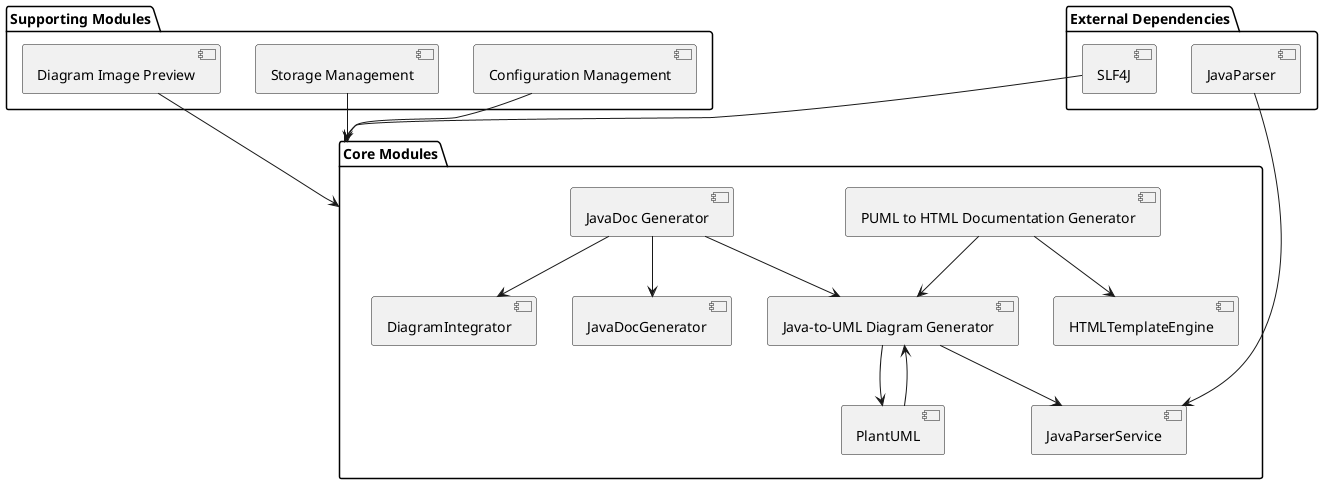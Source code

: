 @startuml
package "Core Modules" {
    [Java-to-UML Diagram Generator] --> [JavaParserService]
    [Java-to-UML Diagram Generator] --> [PlantUML]
    [PUML to HTML Documentation Generator] --> [HTMLTemplateEngine]
    [PUML to HTML Documentation Generator] --> [Java-to-UML Diagram Generator]
    [JavaDoc Generator] --> [JavaDocGenerator]
    [JavaDoc Generator] --> [DiagramIntegrator]
    [JavaDoc Generator] --> [Java-to-UML Diagram Generator]
}

package "Supporting Modules" {
    [Configuration Management] --> [Core Modules]
    [Storage Management] --> [Core Modules]
    [Diagram Image Preview] --> [Core Modules]
}

package "External Dependencies" {
    [PlantUML] --> [Java-to-UML Diagram Generator]
    [JavaParser] --> [JavaParserService]
    [SLF4J] --> [Core Modules]
}
@enduml
